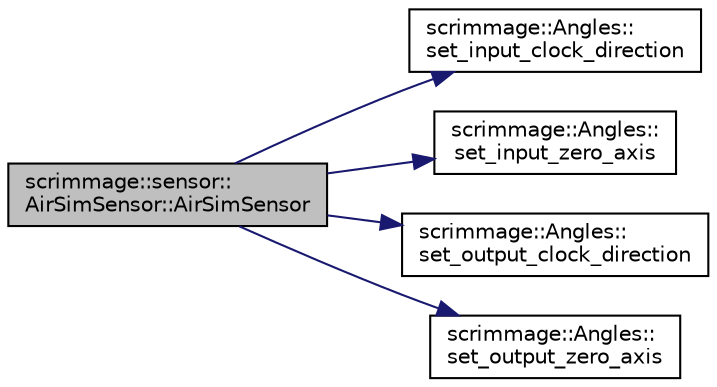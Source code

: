 digraph "scrimmage::sensor::AirSimSensor::AirSimSensor"
{
 // LATEX_PDF_SIZE
  edge [fontname="Helvetica",fontsize="10",labelfontname="Helvetica",labelfontsize="10"];
  node [fontname="Helvetica",fontsize="10",shape=record];
  rankdir="LR";
  Node1 [label="scrimmage::sensor::\lAirSimSensor::AirSimSensor",height=0.2,width=0.4,color="black", fillcolor="grey75", style="filled", fontcolor="black",tooltip=" "];
  Node1 -> Node2 [color="midnightblue",fontsize="10",style="solid",fontname="Helvetica"];
  Node2 [label="scrimmage::Angles::\lset_input_clock_direction",height=0.2,width=0.4,color="black", fillcolor="white", style="filled",URL="$classscrimmage_1_1Angles.html#ad1c0d42f03eb731813c4867305981f7b",tooltip=" "];
  Node1 -> Node3 [color="midnightblue",fontsize="10",style="solid",fontname="Helvetica"];
  Node3 [label="scrimmage::Angles::\lset_input_zero_axis",height=0.2,width=0.4,color="black", fillcolor="white", style="filled",URL="$classscrimmage_1_1Angles.html#a43ecfa690f4a6e665708afabd1cb7935",tooltip=" "];
  Node1 -> Node4 [color="midnightblue",fontsize="10",style="solid",fontname="Helvetica"];
  Node4 [label="scrimmage::Angles::\lset_output_clock_direction",height=0.2,width=0.4,color="black", fillcolor="white", style="filled",URL="$classscrimmage_1_1Angles.html#aa5aa6a60ec497a3dbc9d659291b8f396",tooltip=" "];
  Node1 -> Node5 [color="midnightblue",fontsize="10",style="solid",fontname="Helvetica"];
  Node5 [label="scrimmage::Angles::\lset_output_zero_axis",height=0.2,width=0.4,color="black", fillcolor="white", style="filled",URL="$classscrimmage_1_1Angles.html#a8385e5631901ca76c53d9f8783f83a62",tooltip=" "];
}
